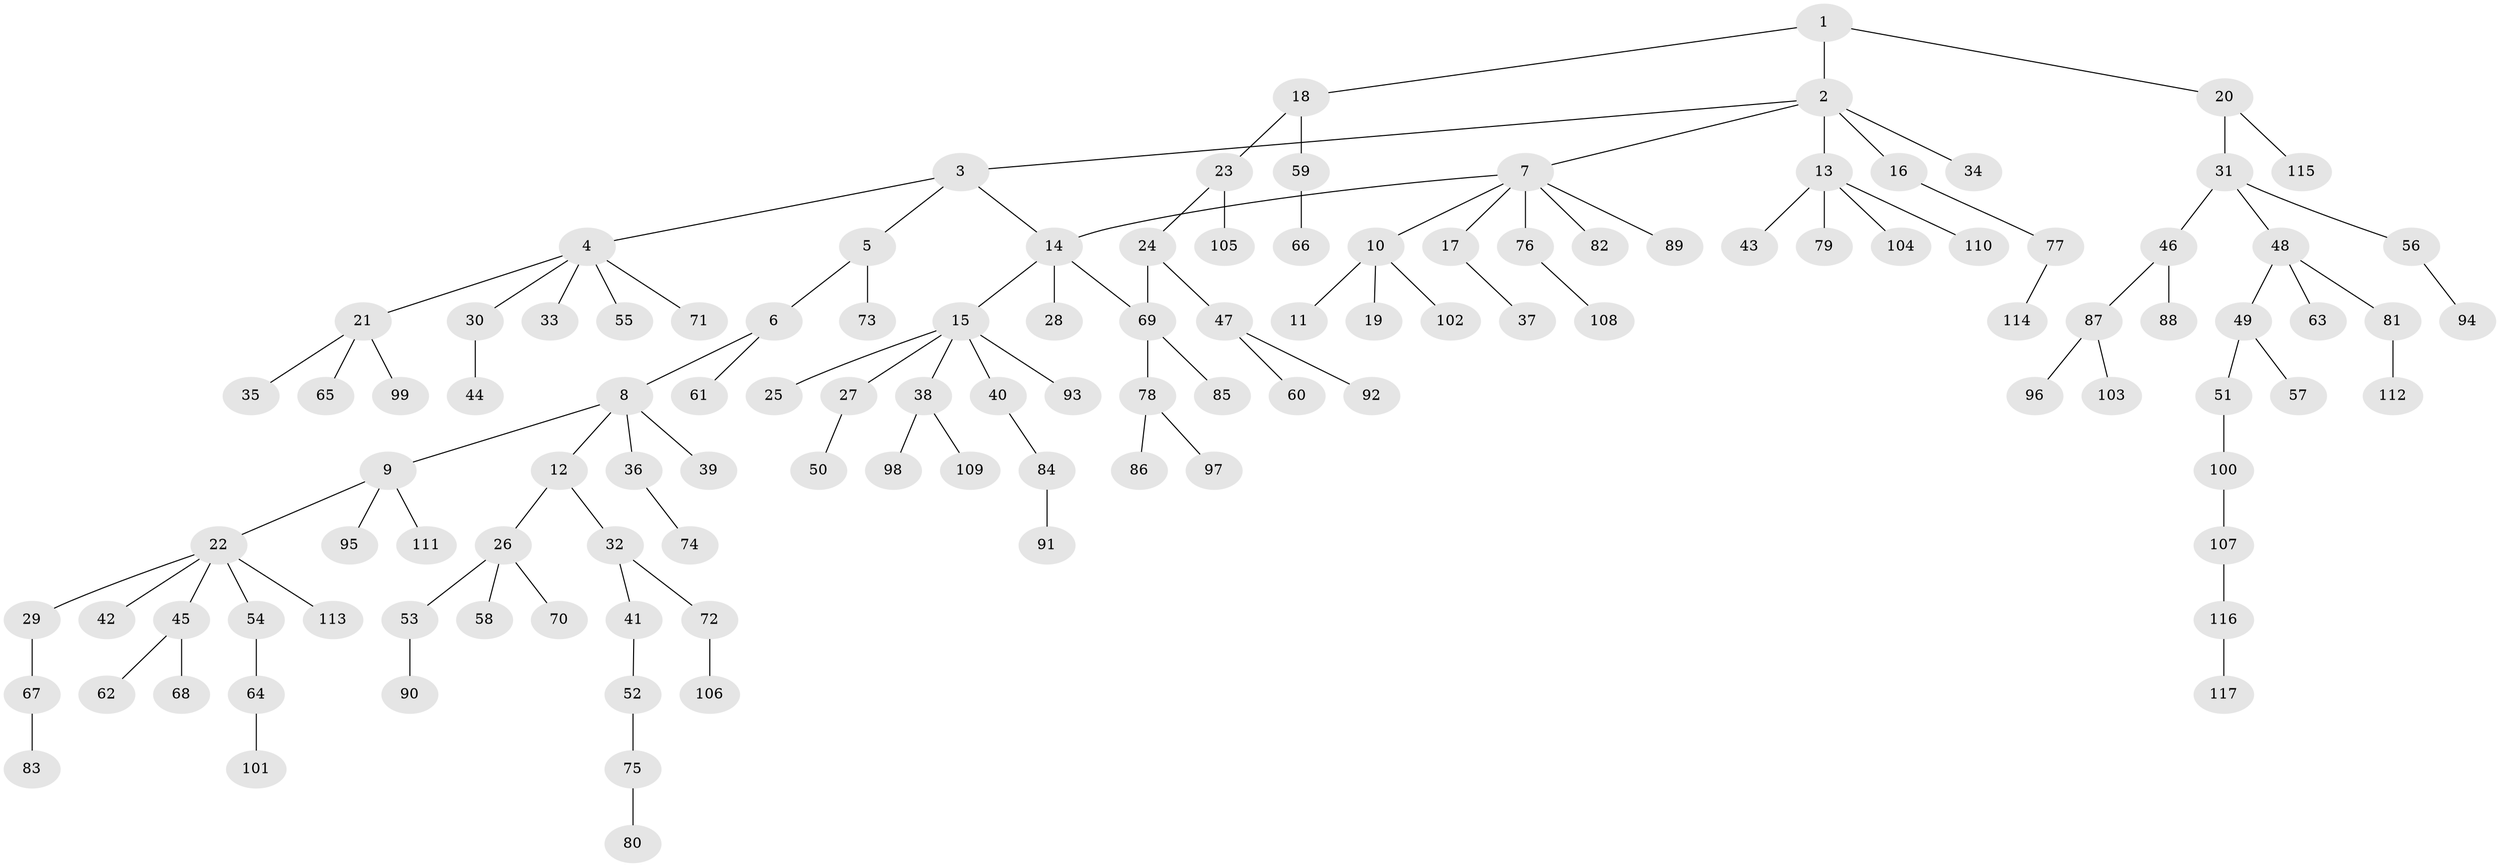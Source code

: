 // coarse degree distribution, {1: 0.7758620689655172, 2: 0.13793103448275862, 6: 0.017241379310344827, 10: 0.017241379310344827, 20: 0.017241379310344827, 8: 0.017241379310344827, 13: 0.017241379310344827}
// Generated by graph-tools (version 1.1) at 2025/45/03/04/25 21:45:13]
// undirected, 117 vertices, 118 edges
graph export_dot {
graph [start="1"]
  node [color=gray90,style=filled];
  1;
  2;
  3;
  4;
  5;
  6;
  7;
  8;
  9;
  10;
  11;
  12;
  13;
  14;
  15;
  16;
  17;
  18;
  19;
  20;
  21;
  22;
  23;
  24;
  25;
  26;
  27;
  28;
  29;
  30;
  31;
  32;
  33;
  34;
  35;
  36;
  37;
  38;
  39;
  40;
  41;
  42;
  43;
  44;
  45;
  46;
  47;
  48;
  49;
  50;
  51;
  52;
  53;
  54;
  55;
  56;
  57;
  58;
  59;
  60;
  61;
  62;
  63;
  64;
  65;
  66;
  67;
  68;
  69;
  70;
  71;
  72;
  73;
  74;
  75;
  76;
  77;
  78;
  79;
  80;
  81;
  82;
  83;
  84;
  85;
  86;
  87;
  88;
  89;
  90;
  91;
  92;
  93;
  94;
  95;
  96;
  97;
  98;
  99;
  100;
  101;
  102;
  103;
  104;
  105;
  106;
  107;
  108;
  109;
  110;
  111;
  112;
  113;
  114;
  115;
  116;
  117;
  1 -- 2;
  1 -- 18;
  1 -- 20;
  2 -- 3;
  2 -- 7;
  2 -- 13;
  2 -- 16;
  2 -- 34;
  3 -- 4;
  3 -- 5;
  3 -- 14;
  4 -- 21;
  4 -- 30;
  4 -- 33;
  4 -- 55;
  4 -- 71;
  5 -- 6;
  5 -- 73;
  6 -- 8;
  6 -- 61;
  7 -- 10;
  7 -- 14;
  7 -- 17;
  7 -- 76;
  7 -- 82;
  7 -- 89;
  8 -- 9;
  8 -- 12;
  8 -- 36;
  8 -- 39;
  9 -- 22;
  9 -- 95;
  9 -- 111;
  10 -- 11;
  10 -- 19;
  10 -- 102;
  12 -- 26;
  12 -- 32;
  13 -- 43;
  13 -- 79;
  13 -- 104;
  13 -- 110;
  14 -- 15;
  14 -- 28;
  14 -- 69;
  15 -- 25;
  15 -- 27;
  15 -- 38;
  15 -- 40;
  15 -- 93;
  16 -- 77;
  17 -- 37;
  18 -- 23;
  18 -- 59;
  20 -- 31;
  20 -- 115;
  21 -- 35;
  21 -- 65;
  21 -- 99;
  22 -- 29;
  22 -- 42;
  22 -- 45;
  22 -- 54;
  22 -- 113;
  23 -- 24;
  23 -- 105;
  24 -- 47;
  24 -- 69;
  26 -- 53;
  26 -- 58;
  26 -- 70;
  27 -- 50;
  29 -- 67;
  30 -- 44;
  31 -- 46;
  31 -- 48;
  31 -- 56;
  32 -- 41;
  32 -- 72;
  36 -- 74;
  38 -- 98;
  38 -- 109;
  40 -- 84;
  41 -- 52;
  45 -- 62;
  45 -- 68;
  46 -- 87;
  46 -- 88;
  47 -- 60;
  47 -- 92;
  48 -- 49;
  48 -- 63;
  48 -- 81;
  49 -- 51;
  49 -- 57;
  51 -- 100;
  52 -- 75;
  53 -- 90;
  54 -- 64;
  56 -- 94;
  59 -- 66;
  64 -- 101;
  67 -- 83;
  69 -- 78;
  69 -- 85;
  72 -- 106;
  75 -- 80;
  76 -- 108;
  77 -- 114;
  78 -- 86;
  78 -- 97;
  81 -- 112;
  84 -- 91;
  87 -- 96;
  87 -- 103;
  100 -- 107;
  107 -- 116;
  116 -- 117;
}
